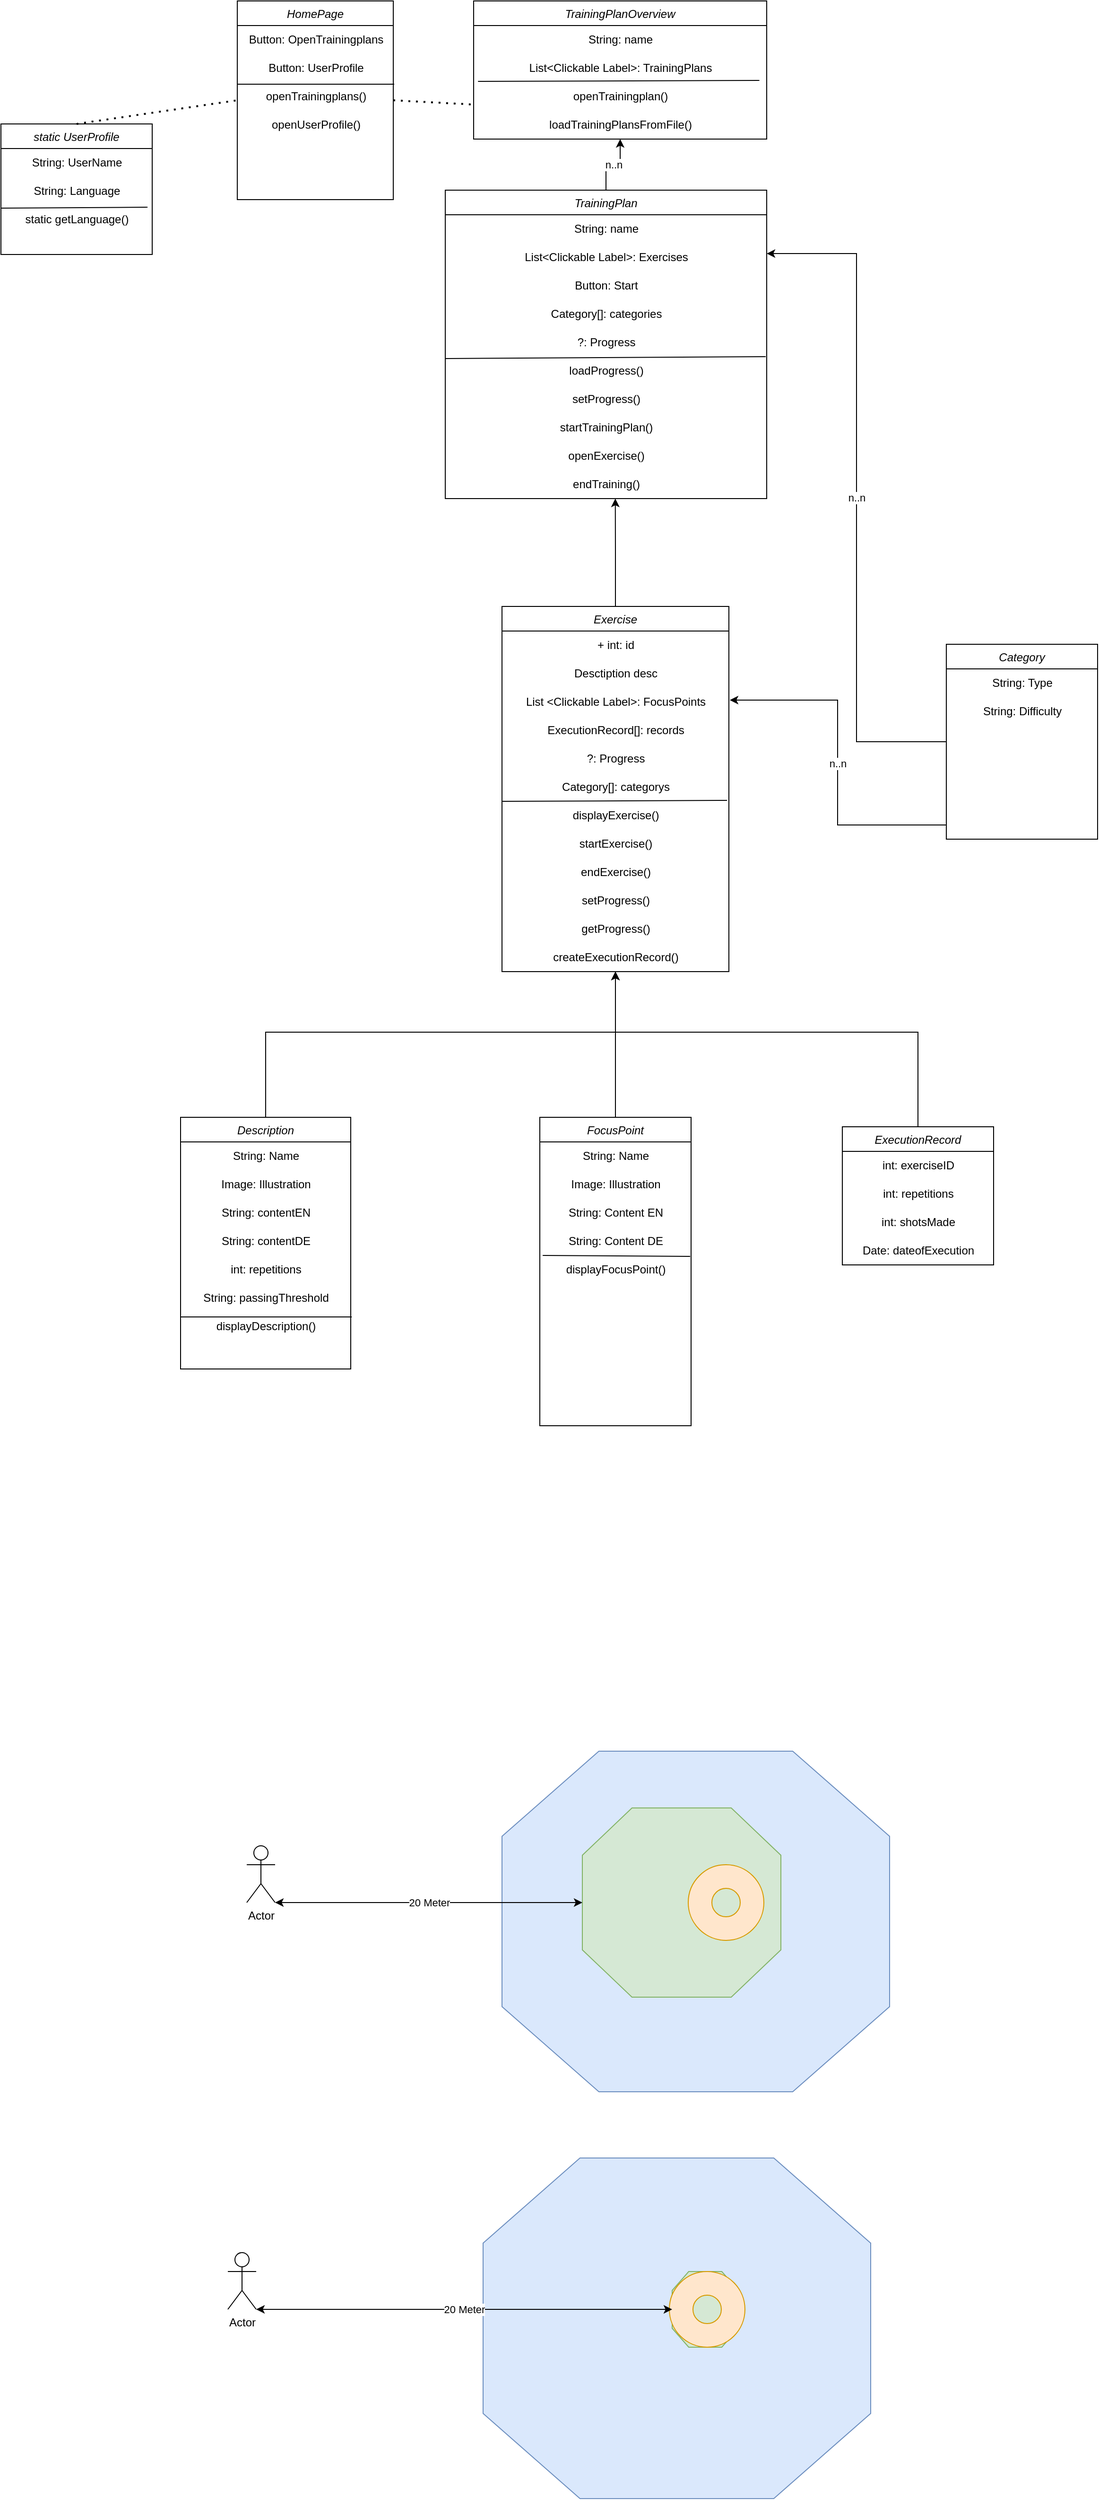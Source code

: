 <mxfile version="21.3.6" type="github">
  <diagram id="C5RBs43oDa-KdzZeNtuy" name="Page-1">
    <mxGraphModel dx="1434" dy="796" grid="1" gridSize="10" guides="1" tooltips="1" connect="1" arrows="1" fold="1" page="1" pageScale="1" pageWidth="827" pageHeight="1169" math="0" shadow="0">
      <root>
        <mxCell id="WIyWlLk6GJQsqaUBKTNV-0" />
        <mxCell id="WIyWlLk6GJQsqaUBKTNV-1" parent="WIyWlLk6GJQsqaUBKTNV-0" />
        <mxCell id="zkfFHV4jXpPFQw0GAbJ--0" value="HomePage" style="swimlane;fontStyle=2;align=center;verticalAlign=top;childLayout=stackLayout;horizontal=1;startSize=26;horizontalStack=0;resizeParent=1;resizeLast=0;collapsible=1;marginBottom=0;rounded=0;shadow=0;strokeWidth=1;" parent="WIyWlLk6GJQsqaUBKTNV-1" vertex="1">
          <mxGeometry x="270" y="30" width="165" height="210" as="geometry">
            <mxRectangle x="230" y="140" width="160" height="26" as="alternateBounds" />
          </mxGeometry>
        </mxCell>
        <mxCell id="Ss5F2WTiae59fG6rR6yu-41" value="Button: OpenTrainingplans" style="text;html=1;align=center;verticalAlign=middle;resizable=0;points=[];autosize=1;strokeColor=none;fillColor=none;" vertex="1" parent="zkfFHV4jXpPFQw0GAbJ--0">
          <mxGeometry y="26" width="165" height="30" as="geometry" />
        </mxCell>
        <mxCell id="Ss5F2WTiae59fG6rR6yu-42" value="Button: UserProfile" style="text;html=1;align=center;verticalAlign=middle;resizable=0;points=[];autosize=1;strokeColor=none;fillColor=none;labelBorderColor=none;fontStyle=0;perimeterSpacing=0;" vertex="1" parent="zkfFHV4jXpPFQw0GAbJ--0">
          <mxGeometry y="56" width="165" height="30" as="geometry" />
        </mxCell>
        <mxCell id="Ss5F2WTiae59fG6rR6yu-43" value="" style="endArrow=none;html=1;rounded=0;entryX=1.006;entryY=1.067;entryDx=0;entryDy=0;entryPerimeter=0;" edge="1" parent="zkfFHV4jXpPFQw0GAbJ--0" target="Ss5F2WTiae59fG6rR6yu-42">
          <mxGeometry width="50" height="50" relative="1" as="geometry">
            <mxPoint y="88" as="sourcePoint" />
            <mxPoint x="110" y="110" as="targetPoint" />
          </mxGeometry>
        </mxCell>
        <mxCell id="Ss5F2WTiae59fG6rR6yu-44" value="openTrainingplans()" style="text;html=1;align=center;verticalAlign=middle;resizable=0;points=[];autosize=1;strokeColor=none;fillColor=none;labelBorderColor=none;fontStyle=0;perimeterSpacing=0;" vertex="1" parent="zkfFHV4jXpPFQw0GAbJ--0">
          <mxGeometry y="86" width="165" height="30" as="geometry" />
        </mxCell>
        <mxCell id="Ss5F2WTiae59fG6rR6yu-45" value="openUserProfile()" style="text;html=1;align=center;verticalAlign=middle;resizable=0;points=[];autosize=1;strokeColor=none;fillColor=none;labelBorderColor=none;fontStyle=0;perimeterSpacing=0;" vertex="1" parent="zkfFHV4jXpPFQw0GAbJ--0">
          <mxGeometry y="116" width="165" height="30" as="geometry" />
        </mxCell>
        <mxCell id="Ss5F2WTiae59fG6rR6yu-46" style="text;html=1;align=center;verticalAlign=middle;resizable=0;points=[];autosize=1;strokeColor=none;fillColor=none;labelBorderColor=none;fontStyle=0;perimeterSpacing=0;" vertex="1" parent="zkfFHV4jXpPFQw0GAbJ--0">
          <mxGeometry y="146" width="165" height="30" as="geometry" />
        </mxCell>
        <mxCell id="Ss5F2WTiae59fG6rR6yu-32" value="n..n" style="edgeStyle=orthogonalEdgeStyle;rounded=0;orthogonalLoop=1;jettySize=auto;html=1;entryX=0.5;entryY=1;entryDx=0;entryDy=0;" edge="1" parent="WIyWlLk6GJQsqaUBKTNV-1" source="Ss5F2WTiae59fG6rR6yu-0" target="Ss5F2WTiae59fG6rR6yu-7">
          <mxGeometry relative="1" as="geometry" />
        </mxCell>
        <mxCell id="Ss5F2WTiae59fG6rR6yu-0" value="TrainingPlan" style="swimlane;fontStyle=2;align=center;verticalAlign=top;childLayout=stackLayout;horizontal=1;startSize=26;horizontalStack=0;resizeParent=1;resizeLast=0;collapsible=1;marginBottom=0;rounded=0;shadow=0;strokeWidth=1;" vertex="1" parent="WIyWlLk6GJQsqaUBKTNV-1">
          <mxGeometry x="490" y="230" width="340" height="326" as="geometry">
            <mxRectangle x="230" y="140" width="160" height="26" as="alternateBounds" />
          </mxGeometry>
        </mxCell>
        <mxCell id="Ss5F2WTiae59fG6rR6yu-1" value="String: name" style="text;html=1;align=center;verticalAlign=middle;resizable=0;points=[];autosize=1;strokeColor=none;fillColor=none;" vertex="1" parent="Ss5F2WTiae59fG6rR6yu-0">
          <mxGeometry y="26" width="340" height="30" as="geometry" />
        </mxCell>
        <mxCell id="Ss5F2WTiae59fG6rR6yu-2" value="List&amp;lt;Clickable Label&amp;gt;: Exercises&lt;br&gt;" style="text;html=1;align=center;verticalAlign=middle;resizable=0;points=[];autosize=1;strokeColor=none;fillColor=none;" vertex="1" parent="Ss5F2WTiae59fG6rR6yu-0">
          <mxGeometry y="56" width="340" height="30" as="geometry" />
        </mxCell>
        <mxCell id="Ss5F2WTiae59fG6rR6yu-51" value="Button: Start" style="text;html=1;align=center;verticalAlign=middle;resizable=0;points=[];autosize=1;strokeColor=none;fillColor=none;" vertex="1" parent="Ss5F2WTiae59fG6rR6yu-0">
          <mxGeometry y="86" width="340" height="30" as="geometry" />
        </mxCell>
        <mxCell id="Ss5F2WTiae59fG6rR6yu-101" value="Category[]: categories" style="text;html=1;align=center;verticalAlign=middle;resizable=0;points=[];autosize=1;strokeColor=none;fillColor=none;" vertex="1" parent="Ss5F2WTiae59fG6rR6yu-0">
          <mxGeometry y="116" width="340" height="30" as="geometry" />
        </mxCell>
        <mxCell id="Ss5F2WTiae59fG6rR6yu-52" value="?: Progress" style="text;html=1;align=center;verticalAlign=middle;resizable=0;points=[];autosize=1;strokeColor=none;fillColor=none;" vertex="1" parent="Ss5F2WTiae59fG6rR6yu-0">
          <mxGeometry y="146" width="340" height="30" as="geometry" />
        </mxCell>
        <mxCell id="Ss5F2WTiae59fG6rR6yu-69" value="loadProgress()" style="text;html=1;align=center;verticalAlign=middle;resizable=0;points=[];autosize=1;strokeColor=none;fillColor=none;" vertex="1" parent="Ss5F2WTiae59fG6rR6yu-0">
          <mxGeometry y="176" width="340" height="30" as="geometry" />
        </mxCell>
        <mxCell id="Ss5F2WTiae59fG6rR6yu-58" value="setProgress()" style="text;html=1;align=center;verticalAlign=middle;resizable=0;points=[];autosize=1;strokeColor=none;fillColor=none;" vertex="1" parent="Ss5F2WTiae59fG6rR6yu-0">
          <mxGeometry y="206" width="340" height="30" as="geometry" />
        </mxCell>
        <mxCell id="Ss5F2WTiae59fG6rR6yu-59" value="startTrainingPlan()" style="text;html=1;align=center;verticalAlign=middle;resizable=0;points=[];autosize=1;strokeColor=none;fillColor=none;" vertex="1" parent="Ss5F2WTiae59fG6rR6yu-0">
          <mxGeometry y="236" width="340" height="30" as="geometry" />
        </mxCell>
        <mxCell id="Ss5F2WTiae59fG6rR6yu-62" value="openExercise()" style="text;html=1;align=center;verticalAlign=middle;resizable=0;points=[];autosize=1;strokeColor=none;fillColor=none;" vertex="1" parent="Ss5F2WTiae59fG6rR6yu-0">
          <mxGeometry y="266" width="340" height="30" as="geometry" />
        </mxCell>
        <mxCell id="Ss5F2WTiae59fG6rR6yu-63" value="endTraining()" style="text;html=1;align=center;verticalAlign=middle;resizable=0;points=[];autosize=1;strokeColor=none;fillColor=none;" vertex="1" parent="Ss5F2WTiae59fG6rR6yu-0">
          <mxGeometry y="296" width="340" height="30" as="geometry" />
        </mxCell>
        <mxCell id="Ss5F2WTiae59fG6rR6yu-57" value="" style="endArrow=none;html=1;rounded=0;entryX=0.997;entryY=0;entryDx=0;entryDy=0;entryPerimeter=0;exitX=0;exitY=1.067;exitDx=0;exitDy=0;exitPerimeter=0;" edge="1" parent="Ss5F2WTiae59fG6rR6yu-0" source="Ss5F2WTiae59fG6rR6yu-52" target="Ss5F2WTiae59fG6rR6yu-69">
          <mxGeometry width="50" height="50" relative="1" as="geometry">
            <mxPoint y="147" as="sourcePoint" />
            <mxPoint x="110" y="220" as="targetPoint" />
          </mxGeometry>
        </mxCell>
        <mxCell id="Ss5F2WTiae59fG6rR6yu-74" style="edgeStyle=orthogonalEdgeStyle;rounded=0;orthogonalLoop=1;jettySize=auto;html=1;entryX=0.529;entryY=1;entryDx=0;entryDy=0;entryPerimeter=0;" edge="1" parent="WIyWlLk6GJQsqaUBKTNV-1" source="Ss5F2WTiae59fG6rR6yu-4" target="Ss5F2WTiae59fG6rR6yu-63">
          <mxGeometry relative="1" as="geometry" />
        </mxCell>
        <mxCell id="Ss5F2WTiae59fG6rR6yu-4" value="Exercise" style="swimlane;fontStyle=2;align=center;verticalAlign=top;childLayout=stackLayout;horizontal=1;startSize=26;horizontalStack=0;resizeParent=1;resizeLast=0;collapsible=1;marginBottom=0;rounded=0;shadow=0;strokeWidth=1;" vertex="1" parent="WIyWlLk6GJQsqaUBKTNV-1">
          <mxGeometry x="550" y="670" width="240" height="386" as="geometry">
            <mxRectangle x="230" y="140" width="160" height="26" as="alternateBounds" />
          </mxGeometry>
        </mxCell>
        <mxCell id="Ss5F2WTiae59fG6rR6yu-5" value="+ int: id" style="text;html=1;align=center;verticalAlign=middle;resizable=0;points=[];autosize=1;strokeColor=none;fillColor=none;" vertex="1" parent="Ss5F2WTiae59fG6rR6yu-4">
          <mxGeometry y="26" width="240" height="30" as="geometry" />
        </mxCell>
        <mxCell id="Ss5F2WTiae59fG6rR6yu-6" value="Desctiption desc" style="text;html=1;align=center;verticalAlign=middle;resizable=0;points=[];autosize=1;strokeColor=none;fillColor=none;" vertex="1" parent="Ss5F2WTiae59fG6rR6yu-4">
          <mxGeometry y="56" width="240" height="30" as="geometry" />
        </mxCell>
        <mxCell id="Ss5F2WTiae59fG6rR6yu-70" value="List &amp;lt;Clickable Label&amp;gt;: FocusPoints" style="text;html=1;align=center;verticalAlign=middle;resizable=0;points=[];autosize=1;strokeColor=none;fillColor=none;" vertex="1" parent="Ss5F2WTiae59fG6rR6yu-4">
          <mxGeometry y="86" width="240" height="30" as="geometry" />
        </mxCell>
        <mxCell id="Ss5F2WTiae59fG6rR6yu-71" value="ExecutionRecord[]: records" style="text;html=1;align=center;verticalAlign=middle;resizable=0;points=[];autosize=1;strokeColor=none;fillColor=none;" vertex="1" parent="Ss5F2WTiae59fG6rR6yu-4">
          <mxGeometry y="116" width="240" height="30" as="geometry" />
        </mxCell>
        <mxCell id="Ss5F2WTiae59fG6rR6yu-96" value="?: Progress" style="text;html=1;align=center;verticalAlign=middle;resizable=0;points=[];autosize=1;strokeColor=none;fillColor=none;" vertex="1" parent="Ss5F2WTiae59fG6rR6yu-4">
          <mxGeometry y="146" width="240" height="30" as="geometry" />
        </mxCell>
        <mxCell id="Ss5F2WTiae59fG6rR6yu-72" value="Category[]: categorys" style="text;html=1;align=center;verticalAlign=middle;resizable=0;points=[];autosize=1;strokeColor=none;fillColor=none;" vertex="1" parent="Ss5F2WTiae59fG6rR6yu-4">
          <mxGeometry y="176" width="240" height="30" as="geometry" />
        </mxCell>
        <mxCell id="Ss5F2WTiae59fG6rR6yu-90" value="displayExercise()" style="text;html=1;align=center;verticalAlign=middle;resizable=0;points=[];autosize=1;strokeColor=none;fillColor=none;" vertex="1" parent="Ss5F2WTiae59fG6rR6yu-4">
          <mxGeometry y="206" width="240" height="30" as="geometry" />
        </mxCell>
        <mxCell id="Ss5F2WTiae59fG6rR6yu-89" value="startExercise()" style="text;html=1;align=center;verticalAlign=middle;resizable=0;points=[];autosize=1;strokeColor=none;fillColor=none;" vertex="1" parent="Ss5F2WTiae59fG6rR6yu-4">
          <mxGeometry y="236" width="240" height="30" as="geometry" />
        </mxCell>
        <mxCell id="Ss5F2WTiae59fG6rR6yu-88" value="endExercise()" style="text;html=1;align=center;verticalAlign=middle;resizable=0;points=[];autosize=1;strokeColor=none;fillColor=none;" vertex="1" parent="Ss5F2WTiae59fG6rR6yu-4">
          <mxGeometry y="266" width="240" height="30" as="geometry" />
        </mxCell>
        <mxCell id="Ss5F2WTiae59fG6rR6yu-94" value="setProgress()" style="text;html=1;align=center;verticalAlign=middle;resizable=0;points=[];autosize=1;strokeColor=none;fillColor=none;" vertex="1" parent="Ss5F2WTiae59fG6rR6yu-4">
          <mxGeometry y="296" width="240" height="30" as="geometry" />
        </mxCell>
        <mxCell id="Ss5F2WTiae59fG6rR6yu-87" value="getProgress()" style="text;html=1;align=center;verticalAlign=middle;resizable=0;points=[];autosize=1;strokeColor=none;fillColor=none;" vertex="1" parent="Ss5F2WTiae59fG6rR6yu-4">
          <mxGeometry y="326" width="240" height="30" as="geometry" />
        </mxCell>
        <mxCell id="Ss5F2WTiae59fG6rR6yu-122" value="createExecutionRecord()" style="text;html=1;align=center;verticalAlign=middle;resizable=0;points=[];autosize=1;strokeColor=none;fillColor=none;" vertex="1" parent="Ss5F2WTiae59fG6rR6yu-4">
          <mxGeometry y="356" width="240" height="30" as="geometry" />
        </mxCell>
        <mxCell id="Ss5F2WTiae59fG6rR6yu-91" value="" style="endArrow=none;html=1;rounded=0;exitX=0;exitY=1;exitDx=0;exitDy=0;exitPerimeter=0;entryX=0.992;entryY=0.967;entryDx=0;entryDy=0;entryPerimeter=0;" edge="1" parent="Ss5F2WTiae59fG6rR6yu-4" source="Ss5F2WTiae59fG6rR6yu-72" target="Ss5F2WTiae59fG6rR6yu-72">
          <mxGeometry width="50" height="50" relative="1" as="geometry">
            <mxPoint x="120" y="80" as="sourcePoint" />
            <mxPoint x="170" y="30" as="targetPoint" />
          </mxGeometry>
        </mxCell>
        <mxCell id="Ss5F2WTiae59fG6rR6yu-7" value="TrainingPlanOverview" style="swimlane;fontStyle=2;align=center;verticalAlign=top;childLayout=stackLayout;horizontal=1;startSize=26;horizontalStack=0;resizeParent=1;resizeLast=0;collapsible=1;marginBottom=0;rounded=0;shadow=0;strokeWidth=1;" vertex="1" parent="WIyWlLk6GJQsqaUBKTNV-1">
          <mxGeometry x="520" y="30" width="310" height="146" as="geometry">
            <mxRectangle x="230" y="140" width="160" height="26" as="alternateBounds" />
          </mxGeometry>
        </mxCell>
        <mxCell id="Ss5F2WTiae59fG6rR6yu-8" value="String: name" style="text;html=1;align=center;verticalAlign=middle;resizable=0;points=[];autosize=1;strokeColor=none;fillColor=none;" vertex="1" parent="Ss5F2WTiae59fG6rR6yu-7">
          <mxGeometry y="26" width="310" height="30" as="geometry" />
        </mxCell>
        <mxCell id="Ss5F2WTiae59fG6rR6yu-9" value="List&amp;lt;Clickable Label&amp;gt;: TrainingPlans" style="text;html=1;align=center;verticalAlign=middle;resizable=0;points=[];autosize=1;strokeColor=none;fillColor=none;" vertex="1" parent="Ss5F2WTiae59fG6rR6yu-7">
          <mxGeometry y="56" width="310" height="30" as="geometry" />
        </mxCell>
        <mxCell id="Ss5F2WTiae59fG6rR6yu-48" value="openTrainingplan()" style="text;html=1;align=center;verticalAlign=middle;resizable=0;points=[];autosize=1;strokeColor=none;fillColor=none;" vertex="1" parent="Ss5F2WTiae59fG6rR6yu-7">
          <mxGeometry y="86" width="310" height="30" as="geometry" />
        </mxCell>
        <mxCell id="Ss5F2WTiae59fG6rR6yu-49" value="loadTrainingPlansFromFile()" style="text;html=1;align=center;verticalAlign=middle;resizable=0;points=[];autosize=1;strokeColor=none;fillColor=none;" vertex="1" parent="Ss5F2WTiae59fG6rR6yu-7">
          <mxGeometry y="116" width="310" height="30" as="geometry" />
        </mxCell>
        <mxCell id="Ss5F2WTiae59fG6rR6yu-47" value="" style="endArrow=none;html=1;rounded=0;exitX=0.015;exitY=0.967;exitDx=0;exitDy=0;exitPerimeter=0;entryX=0.975;entryY=0.933;entryDx=0;entryDy=0;entryPerimeter=0;" edge="1" parent="Ss5F2WTiae59fG6rR6yu-7" source="Ss5F2WTiae59fG6rR6yu-9" target="Ss5F2WTiae59fG6rR6yu-9">
          <mxGeometry width="50" height="50" relative="1" as="geometry">
            <mxPoint x="-190" y="160" as="sourcePoint" />
            <mxPoint x="-140" y="110" as="targetPoint" />
          </mxGeometry>
        </mxCell>
        <mxCell id="Ss5F2WTiae59fG6rR6yu-10" value="static UserProfile" style="swimlane;fontStyle=2;align=center;verticalAlign=top;childLayout=stackLayout;horizontal=1;startSize=26;horizontalStack=0;resizeParent=1;resizeLast=0;collapsible=1;marginBottom=0;rounded=0;shadow=0;strokeWidth=1;" vertex="1" parent="WIyWlLk6GJQsqaUBKTNV-1">
          <mxGeometry x="20" y="160" width="160" height="138" as="geometry">
            <mxRectangle x="230" y="140" width="160" height="26" as="alternateBounds" />
          </mxGeometry>
        </mxCell>
        <mxCell id="Ss5F2WTiae59fG6rR6yu-11" value="String: UserName" style="text;html=1;align=center;verticalAlign=middle;resizable=0;points=[];autosize=1;strokeColor=none;fillColor=none;" vertex="1" parent="Ss5F2WTiae59fG6rR6yu-10">
          <mxGeometry y="26" width="160" height="30" as="geometry" />
        </mxCell>
        <mxCell id="Ss5F2WTiae59fG6rR6yu-12" value="String: Language" style="text;html=1;align=center;verticalAlign=middle;resizable=0;points=[];autosize=1;strokeColor=none;fillColor=none;" vertex="1" parent="Ss5F2WTiae59fG6rR6yu-10">
          <mxGeometry y="56" width="160" height="30" as="geometry" />
        </mxCell>
        <mxCell id="Ss5F2WTiae59fG6rR6yu-92" value="static getLanguage()" style="text;html=1;align=center;verticalAlign=middle;resizable=0;points=[];autosize=1;strokeColor=none;fillColor=none;" vertex="1" parent="Ss5F2WTiae59fG6rR6yu-10">
          <mxGeometry y="86" width="160" height="30" as="geometry" />
        </mxCell>
        <mxCell id="Ss5F2WTiae59fG6rR6yu-93" value="" style="endArrow=none;html=1;rounded=0;exitX=0;exitY=0.1;exitDx=0;exitDy=0;exitPerimeter=0;entryX=0.969;entryY=0.067;entryDx=0;entryDy=0;entryPerimeter=0;" edge="1" parent="Ss5F2WTiae59fG6rR6yu-10" source="Ss5F2WTiae59fG6rR6yu-92" target="Ss5F2WTiae59fG6rR6yu-92">
          <mxGeometry width="50" height="50" relative="1" as="geometry">
            <mxPoint x="650" y="380" as="sourcePoint" />
            <mxPoint x="700" y="330" as="targetPoint" />
          </mxGeometry>
        </mxCell>
        <mxCell id="Ss5F2WTiae59fG6rR6yu-125" style="edgeStyle=orthogonalEdgeStyle;rounded=0;orthogonalLoop=1;jettySize=auto;html=1;" edge="1" parent="WIyWlLk6GJQsqaUBKTNV-1" source="Ss5F2WTiae59fG6rR6yu-13" target="Ss5F2WTiae59fG6rR6yu-4">
          <mxGeometry relative="1" as="geometry">
            <Array as="points">
              <mxPoint x="670" y="1180" />
              <mxPoint x="670" y="1180" />
            </Array>
          </mxGeometry>
        </mxCell>
        <mxCell id="Ss5F2WTiae59fG6rR6yu-13" value="FocusPoint" style="swimlane;fontStyle=2;align=center;verticalAlign=top;childLayout=stackLayout;horizontal=1;startSize=26;horizontalStack=0;resizeParent=1;resizeLast=0;collapsible=1;marginBottom=0;rounded=0;shadow=0;strokeWidth=1;" vertex="1" parent="WIyWlLk6GJQsqaUBKTNV-1">
          <mxGeometry x="590" y="1210" width="160" height="326" as="geometry">
            <mxRectangle x="230" y="140" width="160" height="26" as="alternateBounds" />
          </mxGeometry>
        </mxCell>
        <mxCell id="Ss5F2WTiae59fG6rR6yu-14" value="String: Name" style="text;html=1;align=center;verticalAlign=middle;resizable=0;points=[];autosize=1;strokeColor=none;fillColor=none;" vertex="1" parent="Ss5F2WTiae59fG6rR6yu-13">
          <mxGeometry y="26" width="160" height="30" as="geometry" />
        </mxCell>
        <mxCell id="Ss5F2WTiae59fG6rR6yu-115" value="Image: Illustration" style="text;html=1;align=center;verticalAlign=middle;resizable=0;points=[];autosize=1;strokeColor=none;fillColor=none;" vertex="1" parent="Ss5F2WTiae59fG6rR6yu-13">
          <mxGeometry y="56" width="160" height="30" as="geometry" />
        </mxCell>
        <mxCell id="Ss5F2WTiae59fG6rR6yu-116" value="String: Content EN" style="text;html=1;align=center;verticalAlign=middle;resizable=0;points=[];autosize=1;strokeColor=none;fillColor=none;" vertex="1" parent="Ss5F2WTiae59fG6rR6yu-13">
          <mxGeometry y="86" width="160" height="30" as="geometry" />
        </mxCell>
        <mxCell id="Ss5F2WTiae59fG6rR6yu-117" value="String: Content DE" style="text;html=1;align=center;verticalAlign=middle;resizable=0;points=[];autosize=1;strokeColor=none;fillColor=none;" vertex="1" parent="Ss5F2WTiae59fG6rR6yu-13">
          <mxGeometry y="116" width="160" height="30" as="geometry" />
        </mxCell>
        <mxCell id="Ss5F2WTiae59fG6rR6yu-112" value="displayFocusPoint()" style="text;html=1;align=center;verticalAlign=middle;resizable=0;points=[];autosize=1;strokeColor=none;fillColor=none;" vertex="1" parent="Ss5F2WTiae59fG6rR6yu-13">
          <mxGeometry y="146" width="160" height="30" as="geometry" />
        </mxCell>
        <mxCell id="Ss5F2WTiae59fG6rR6yu-118" value="" style="endArrow=none;html=1;rounded=0;exitX=0.019;exitY=0;exitDx=0;exitDy=0;exitPerimeter=0;entryX=0.994;entryY=0.033;entryDx=0;entryDy=0;entryPerimeter=0;" edge="1" parent="Ss5F2WTiae59fG6rR6yu-13" source="Ss5F2WTiae59fG6rR6yu-112" target="Ss5F2WTiae59fG6rR6yu-112">
          <mxGeometry width="50" height="50" relative="1" as="geometry">
            <mxPoint x="140" y="30" as="sourcePoint" />
            <mxPoint x="190" y="-20" as="targetPoint" />
          </mxGeometry>
        </mxCell>
        <mxCell id="Ss5F2WTiae59fG6rR6yu-50" value="n..n" style="edgeStyle=orthogonalEdgeStyle;rounded=0;orthogonalLoop=1;jettySize=auto;html=1;entryX=1;entryY=0.367;entryDx=0;entryDy=0;entryPerimeter=0;" edge="1" parent="WIyWlLk6GJQsqaUBKTNV-1" source="Ss5F2WTiae59fG6rR6yu-17" target="Ss5F2WTiae59fG6rR6yu-2">
          <mxGeometry relative="1" as="geometry" />
        </mxCell>
        <mxCell id="Ss5F2WTiae59fG6rR6yu-17" value="Category" style="swimlane;fontStyle=2;align=center;verticalAlign=top;childLayout=stackLayout;horizontal=1;startSize=26;horizontalStack=0;resizeParent=1;resizeLast=0;collapsible=1;marginBottom=0;rounded=0;shadow=0;strokeWidth=1;" vertex="1" parent="WIyWlLk6GJQsqaUBKTNV-1">
          <mxGeometry x="1020" y="710" width="160" height="206" as="geometry">
            <mxRectangle x="230" y="140" width="160" height="26" as="alternateBounds" />
          </mxGeometry>
        </mxCell>
        <mxCell id="Ss5F2WTiae59fG6rR6yu-18" value="String: Type" style="text;html=1;align=center;verticalAlign=middle;resizable=0;points=[];autosize=1;strokeColor=none;fillColor=none;" vertex="1" parent="Ss5F2WTiae59fG6rR6yu-17">
          <mxGeometry y="26" width="160" height="30" as="geometry" />
        </mxCell>
        <mxCell id="Ss5F2WTiae59fG6rR6yu-97" value="String: Difficulty" style="text;html=1;align=center;verticalAlign=middle;resizable=0;points=[];autosize=1;strokeColor=none;fillColor=none;" vertex="1" parent="Ss5F2WTiae59fG6rR6yu-17">
          <mxGeometry y="56" width="160" height="30" as="geometry" />
        </mxCell>
        <mxCell id="Ss5F2WTiae59fG6rR6yu-100" style="text;html=1;align=center;verticalAlign=middle;resizable=0;points=[];autosize=1;strokeColor=none;fillColor=none;" vertex="1" parent="Ss5F2WTiae59fG6rR6yu-17">
          <mxGeometry y="86" width="160" height="30" as="geometry" />
        </mxCell>
        <mxCell id="Ss5F2WTiae59fG6rR6yu-99" style="text;html=1;align=center;verticalAlign=middle;resizable=0;points=[];autosize=1;strokeColor=none;fillColor=none;" vertex="1" parent="Ss5F2WTiae59fG6rR6yu-17">
          <mxGeometry y="116" width="160" height="30" as="geometry" />
        </mxCell>
        <mxCell id="Ss5F2WTiae59fG6rR6yu-98" style="text;html=1;align=center;verticalAlign=middle;resizable=0;points=[];autosize=1;strokeColor=none;fillColor=none;" vertex="1" parent="Ss5F2WTiae59fG6rR6yu-17">
          <mxGeometry y="146" width="160" height="30" as="geometry" />
        </mxCell>
        <mxCell id="Ss5F2WTiae59fG6rR6yu-19" style="text;html=1;align=center;verticalAlign=middle;resizable=0;points=[];autosize=1;strokeColor=none;fillColor=none;" vertex="1" parent="Ss5F2WTiae59fG6rR6yu-17">
          <mxGeometry y="176" width="160" height="30" as="geometry" />
        </mxCell>
        <mxCell id="Ss5F2WTiae59fG6rR6yu-124" style="edgeStyle=orthogonalEdgeStyle;rounded=0;orthogonalLoop=1;jettySize=auto;html=1;" edge="1" parent="WIyWlLk6GJQsqaUBKTNV-1" source="Ss5F2WTiae59fG6rR6yu-20" target="Ss5F2WTiae59fG6rR6yu-4">
          <mxGeometry relative="1" as="geometry">
            <Array as="points">
              <mxPoint x="990" y="1120" />
              <mxPoint x="670" y="1120" />
            </Array>
          </mxGeometry>
        </mxCell>
        <mxCell id="Ss5F2WTiae59fG6rR6yu-20" value="ExecutionRecord" style="swimlane;fontStyle=2;align=center;verticalAlign=top;childLayout=stackLayout;horizontal=1;startSize=26;horizontalStack=0;resizeParent=1;resizeLast=0;collapsible=1;marginBottom=0;rounded=0;shadow=0;strokeWidth=1;" vertex="1" parent="WIyWlLk6GJQsqaUBKTNV-1">
          <mxGeometry x="910" y="1220" width="160" height="146" as="geometry">
            <mxRectangle x="230" y="140" width="160" height="26" as="alternateBounds" />
          </mxGeometry>
        </mxCell>
        <mxCell id="Ss5F2WTiae59fG6rR6yu-21" value="int: exerciseID" style="text;html=1;align=center;verticalAlign=middle;resizable=0;points=[];autosize=1;strokeColor=none;fillColor=none;" vertex="1" parent="Ss5F2WTiae59fG6rR6yu-20">
          <mxGeometry y="26" width="160" height="30" as="geometry" />
        </mxCell>
        <mxCell id="Ss5F2WTiae59fG6rR6yu-22" value="int: repetitions" style="text;html=1;align=center;verticalAlign=middle;resizable=0;points=[];autosize=1;strokeColor=none;fillColor=none;" vertex="1" parent="Ss5F2WTiae59fG6rR6yu-20">
          <mxGeometry y="56" width="160" height="30" as="geometry" />
        </mxCell>
        <mxCell id="Ss5F2WTiae59fG6rR6yu-120" value="int: shotsMade" style="text;html=1;align=center;verticalAlign=middle;resizable=0;points=[];autosize=1;strokeColor=none;fillColor=none;" vertex="1" parent="Ss5F2WTiae59fG6rR6yu-20">
          <mxGeometry y="86" width="160" height="30" as="geometry" />
        </mxCell>
        <mxCell id="Ss5F2WTiae59fG6rR6yu-119" value="Date: dateofExecution" style="text;html=1;align=center;verticalAlign=middle;resizable=0;points=[];autosize=1;strokeColor=none;fillColor=none;" vertex="1" parent="Ss5F2WTiae59fG6rR6yu-20">
          <mxGeometry y="116" width="160" height="30" as="geometry" />
        </mxCell>
        <mxCell id="Ss5F2WTiae59fG6rR6yu-34" value="" style="endArrow=none;dashed=1;html=1;dashPattern=1 3;strokeWidth=2;rounded=0;exitX=0.5;exitY=0;exitDx=0;exitDy=0;entryX=0;entryY=0.5;entryDx=0;entryDy=0;" edge="1" parent="WIyWlLk6GJQsqaUBKTNV-1" source="Ss5F2WTiae59fG6rR6yu-10" target="zkfFHV4jXpPFQw0GAbJ--0">
          <mxGeometry width="50" height="50" relative="1" as="geometry">
            <mxPoint x="260" y="370" as="sourcePoint" />
            <mxPoint x="310" y="320" as="targetPoint" />
          </mxGeometry>
        </mxCell>
        <mxCell id="Ss5F2WTiae59fG6rR6yu-36" value="" style="endArrow=none;dashed=1;html=1;dashPattern=1 3;strokeWidth=2;rounded=0;exitX=1;exitY=0.5;exitDx=0;exitDy=0;entryX=0;entryY=0.75;entryDx=0;entryDy=0;" edge="1" parent="WIyWlLk6GJQsqaUBKTNV-1" source="zkfFHV4jXpPFQw0GAbJ--0" target="Ss5F2WTiae59fG6rR6yu-7">
          <mxGeometry width="50" height="50" relative="1" as="geometry">
            <mxPoint x="260" y="370" as="sourcePoint" />
            <mxPoint x="310" y="320" as="targetPoint" />
          </mxGeometry>
        </mxCell>
        <mxCell id="Ss5F2WTiae59fG6rR6yu-109" style="edgeStyle=orthogonalEdgeStyle;rounded=0;orthogonalLoop=1;jettySize=auto;html=1;entryX=0.5;entryY=1;entryDx=0;entryDy=0;" edge="1" parent="WIyWlLk6GJQsqaUBKTNV-1" source="Ss5F2WTiae59fG6rR6yu-37" target="Ss5F2WTiae59fG6rR6yu-4">
          <mxGeometry relative="1" as="geometry">
            <Array as="points">
              <mxPoint x="300" y="1120" />
              <mxPoint x="670" y="1120" />
            </Array>
          </mxGeometry>
        </mxCell>
        <mxCell id="Ss5F2WTiae59fG6rR6yu-37" value="Description" style="swimlane;fontStyle=2;align=center;verticalAlign=top;childLayout=stackLayout;horizontal=1;startSize=26;horizontalStack=0;resizeParent=1;resizeLast=0;collapsible=1;marginBottom=0;rounded=0;shadow=0;strokeWidth=1;" vertex="1" parent="WIyWlLk6GJQsqaUBKTNV-1">
          <mxGeometry x="210" y="1210" width="180" height="266" as="geometry">
            <mxRectangle x="230" y="140" width="160" height="26" as="alternateBounds" />
          </mxGeometry>
        </mxCell>
        <mxCell id="Ss5F2WTiae59fG6rR6yu-38" value="String: Name" style="text;html=1;align=center;verticalAlign=middle;resizable=0;points=[];autosize=1;strokeColor=none;fillColor=none;" vertex="1" parent="Ss5F2WTiae59fG6rR6yu-37">
          <mxGeometry y="26" width="180" height="30" as="geometry" />
        </mxCell>
        <mxCell id="Ss5F2WTiae59fG6rR6yu-103" value="Image: Illustration" style="text;html=1;align=center;verticalAlign=middle;resizable=0;points=[];autosize=1;strokeColor=none;fillColor=none;" vertex="1" parent="Ss5F2WTiae59fG6rR6yu-37">
          <mxGeometry y="56" width="180" height="30" as="geometry" />
        </mxCell>
        <mxCell id="Ss5F2WTiae59fG6rR6yu-102" value="String: contentEN" style="text;html=1;align=center;verticalAlign=middle;resizable=0;points=[];autosize=1;strokeColor=none;fillColor=none;" vertex="1" parent="Ss5F2WTiae59fG6rR6yu-37">
          <mxGeometry y="86" width="180" height="30" as="geometry" />
        </mxCell>
        <mxCell id="Ss5F2WTiae59fG6rR6yu-39" value="String: contentDE" style="text;html=1;align=center;verticalAlign=middle;resizable=0;points=[];autosize=1;strokeColor=none;fillColor=none;" vertex="1" parent="Ss5F2WTiae59fG6rR6yu-37">
          <mxGeometry y="116" width="180" height="30" as="geometry" />
        </mxCell>
        <mxCell id="Ss5F2WTiae59fG6rR6yu-121" value="int: repetitions" style="text;html=1;align=center;verticalAlign=middle;resizable=0;points=[];autosize=1;strokeColor=none;fillColor=none;" vertex="1" parent="Ss5F2WTiae59fG6rR6yu-37">
          <mxGeometry y="146" width="180" height="30" as="geometry" />
        </mxCell>
        <mxCell id="Ss5F2WTiae59fG6rR6yu-106" value="String: passingThreshold" style="text;html=1;align=center;verticalAlign=middle;resizable=0;points=[];autosize=1;strokeColor=none;fillColor=none;" vertex="1" parent="Ss5F2WTiae59fG6rR6yu-37">
          <mxGeometry y="176" width="180" height="30" as="geometry" />
        </mxCell>
        <mxCell id="Ss5F2WTiae59fG6rR6yu-105" value="displayDescription()" style="text;html=1;align=center;verticalAlign=middle;resizable=0;points=[];autosize=1;strokeColor=none;fillColor=none;" vertex="1" parent="Ss5F2WTiae59fG6rR6yu-37">
          <mxGeometry y="206" width="180" height="30" as="geometry" />
        </mxCell>
        <mxCell id="Ss5F2WTiae59fG6rR6yu-104" style="text;html=1;align=center;verticalAlign=middle;resizable=0;points=[];autosize=1;strokeColor=none;fillColor=none;" vertex="1" parent="Ss5F2WTiae59fG6rR6yu-37">
          <mxGeometry y="236" width="180" height="30" as="geometry" />
        </mxCell>
        <mxCell id="Ss5F2WTiae59fG6rR6yu-108" value="" style="endArrow=none;html=1;rounded=0;exitX=0;exitY=0.167;exitDx=0;exitDy=0;exitPerimeter=0;entryX=1.006;entryY=0.167;entryDx=0;entryDy=0;entryPerimeter=0;" edge="1" parent="Ss5F2WTiae59fG6rR6yu-37" source="Ss5F2WTiae59fG6rR6yu-105" target="Ss5F2WTiae59fG6rR6yu-105">
          <mxGeometry width="50" height="50" relative="1" as="geometry">
            <mxPoint x="210" y="210" as="sourcePoint" />
            <mxPoint x="260" y="160" as="targetPoint" />
          </mxGeometry>
        </mxCell>
        <mxCell id="Ss5F2WTiae59fG6rR6yu-75" value="n..n" style="edgeStyle=orthogonalEdgeStyle;rounded=0;orthogonalLoop=1;jettySize=auto;html=1;entryX=1.004;entryY=0.433;entryDx=0;entryDy=0;entryPerimeter=0;" edge="1" parent="WIyWlLk6GJQsqaUBKTNV-1" source="Ss5F2WTiae59fG6rR6yu-19" target="Ss5F2WTiae59fG6rR6yu-70">
          <mxGeometry relative="1" as="geometry" />
        </mxCell>
        <mxCell id="Ss5F2WTiae59fG6rR6yu-77" value="" style="verticalLabelPosition=bottom;verticalAlign=top;html=1;shape=mxgraph.basic.polygon;polyCoords=[[0.25,0],[0.75,0],[1,0.25],[1,0.75],[0.75,1],[0.25,1],[0,0.75],[0,0.25]];polyline=0;fillColor=#dae8fc;strokeColor=#6c8ebf;" vertex="1" parent="WIyWlLk6GJQsqaUBKTNV-1">
          <mxGeometry x="550" y="1880" width="410" height="360" as="geometry" />
        </mxCell>
        <mxCell id="Ss5F2WTiae59fG6rR6yu-79" value="" style="verticalLabelPosition=bottom;verticalAlign=top;html=1;shape=mxgraph.basic.polygon;polyCoords=[[0.25,0],[0.75,0],[1,0.25],[1,0.75],[0.75,1],[0.25,1],[0,0.75],[0,0.25]];polyline=0;fillColor=#d5e8d4;strokeColor=#82b366;" vertex="1" parent="WIyWlLk6GJQsqaUBKTNV-1">
          <mxGeometry x="635" y="1940" width="210" height="200" as="geometry" />
        </mxCell>
        <mxCell id="Ss5F2WTiae59fG6rR6yu-78" value="" style="verticalLabelPosition=bottom;verticalAlign=top;html=1;shape=mxgraph.basic.donut;dx=25;fillColor=#ffe6cc;strokeColor=#d79b00;" vertex="1" parent="WIyWlLk6GJQsqaUBKTNV-1">
          <mxGeometry x="747" y="2000" width="80" height="80" as="geometry" />
        </mxCell>
        <mxCell id="Ss5F2WTiae59fG6rR6yu-80" value="Actor" style="shape=umlActor;verticalLabelPosition=bottom;verticalAlign=top;html=1;outlineConnect=0;" vertex="1" parent="WIyWlLk6GJQsqaUBKTNV-1">
          <mxGeometry x="280" y="1980" width="30" height="60" as="geometry" />
        </mxCell>
        <mxCell id="Ss5F2WTiae59fG6rR6yu-81" value="20 Meter" style="endArrow=classic;startArrow=classic;html=1;rounded=0;exitX=1;exitY=1;exitDx=0;exitDy=0;exitPerimeter=0;" edge="1" parent="WIyWlLk6GJQsqaUBKTNV-1" source="Ss5F2WTiae59fG6rR6yu-80" target="Ss5F2WTiae59fG6rR6yu-79">
          <mxGeometry width="50" height="50" relative="1" as="geometry">
            <mxPoint x="670" y="2040" as="sourcePoint" />
            <mxPoint x="720" y="1990" as="targetPoint" />
          </mxGeometry>
        </mxCell>
        <mxCell id="Ss5F2WTiae59fG6rR6yu-82" value="" style="verticalLabelPosition=bottom;verticalAlign=top;html=1;shape=mxgraph.basic.polygon;polyCoords=[[0.25,0],[0.75,0],[1,0.25],[1,0.75],[0.75,1],[0.25,1],[0,0.75],[0,0.25]];polyline=0;fillColor=#dae8fc;strokeColor=#6c8ebf;" vertex="1" parent="WIyWlLk6GJQsqaUBKTNV-1">
          <mxGeometry x="530" y="2310" width="410" height="360" as="geometry" />
        </mxCell>
        <mxCell id="Ss5F2WTiae59fG6rR6yu-83" value="" style="verticalLabelPosition=bottom;verticalAlign=top;html=1;shape=mxgraph.basic.polygon;polyCoords=[[0.25,0],[0.75,0],[1,0.25],[1,0.75],[0.75,1],[0.25,1],[0,0.75],[0,0.25]];polyline=0;fillColor=#d5e8d4;strokeColor=#82b366;" vertex="1" parent="WIyWlLk6GJQsqaUBKTNV-1">
          <mxGeometry x="730" y="2430" width="70" height="80" as="geometry" />
        </mxCell>
        <mxCell id="Ss5F2WTiae59fG6rR6yu-84" value="" style="verticalLabelPosition=bottom;verticalAlign=top;html=1;shape=mxgraph.basic.donut;dx=25;fillColor=#ffe6cc;strokeColor=#d79b00;" vertex="1" parent="WIyWlLk6GJQsqaUBKTNV-1">
          <mxGeometry x="727" y="2430" width="80" height="80" as="geometry" />
        </mxCell>
        <mxCell id="Ss5F2WTiae59fG6rR6yu-85" value="Actor" style="shape=umlActor;verticalLabelPosition=bottom;verticalAlign=top;html=1;outlineConnect=0;" vertex="1" parent="WIyWlLk6GJQsqaUBKTNV-1">
          <mxGeometry x="260" y="2410" width="30" height="60" as="geometry" />
        </mxCell>
        <mxCell id="Ss5F2WTiae59fG6rR6yu-86" value="20 Meter" style="endArrow=classic;startArrow=classic;html=1;rounded=0;exitX=1;exitY=1;exitDx=0;exitDy=0;exitPerimeter=0;" edge="1" parent="WIyWlLk6GJQsqaUBKTNV-1" source="Ss5F2WTiae59fG6rR6yu-85" target="Ss5F2WTiae59fG6rR6yu-83">
          <mxGeometry width="50" height="50" relative="1" as="geometry">
            <mxPoint x="650" y="2470" as="sourcePoint" />
            <mxPoint x="700" y="2420" as="targetPoint" />
          </mxGeometry>
        </mxCell>
      </root>
    </mxGraphModel>
  </diagram>
</mxfile>
